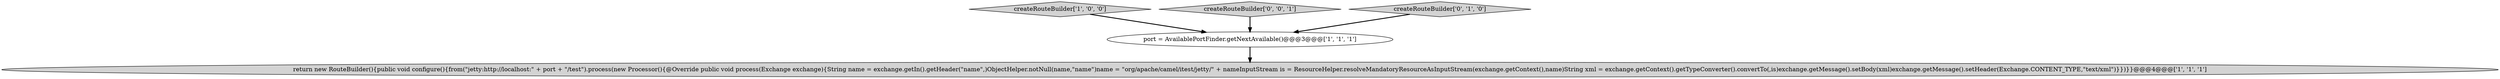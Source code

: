 digraph {
1 [style = filled, label = "createRouteBuilder['1', '0', '0']", fillcolor = lightgray, shape = diamond image = "AAA0AAABBB1BBB"];
2 [style = filled, label = "port = AvailablePortFinder.getNextAvailable()@@@3@@@['1', '1', '1']", fillcolor = white, shape = ellipse image = "AAA0AAABBB1BBB"];
0 [style = filled, label = "return new RouteBuilder(){public void configure(){from(\"jetty:http://localhost:\" + port + \"/test\").process(new Processor(){@Override public void process(Exchange exchange){String name = exchange.getIn().getHeader(\"name\",)ObjectHelper.notNull(name,\"name\")name = \"org/apache/camel/itest/jetty/\" + nameInputStream is = ResourceHelper.resolveMandatoryResourceAsInputStream(exchange.getContext(),name)String xml = exchange.getContext().getTypeConverter().convertTo(,is)exchange.getMessage().setBody(xml)exchange.getMessage().setHeader(Exchange.CONTENT_TYPE,\"text/xml\")}})}}@@@4@@@['1', '1', '1']", fillcolor = lightgray, shape = ellipse image = "AAA0AAABBB1BBB"];
4 [style = filled, label = "createRouteBuilder['0', '0', '1']", fillcolor = lightgray, shape = diamond image = "AAA0AAABBB3BBB"];
3 [style = filled, label = "createRouteBuilder['0', '1', '0']", fillcolor = lightgray, shape = diamond image = "AAA0AAABBB2BBB"];
1->2 [style = bold, label=""];
4->2 [style = bold, label=""];
2->0 [style = bold, label=""];
3->2 [style = bold, label=""];
}
